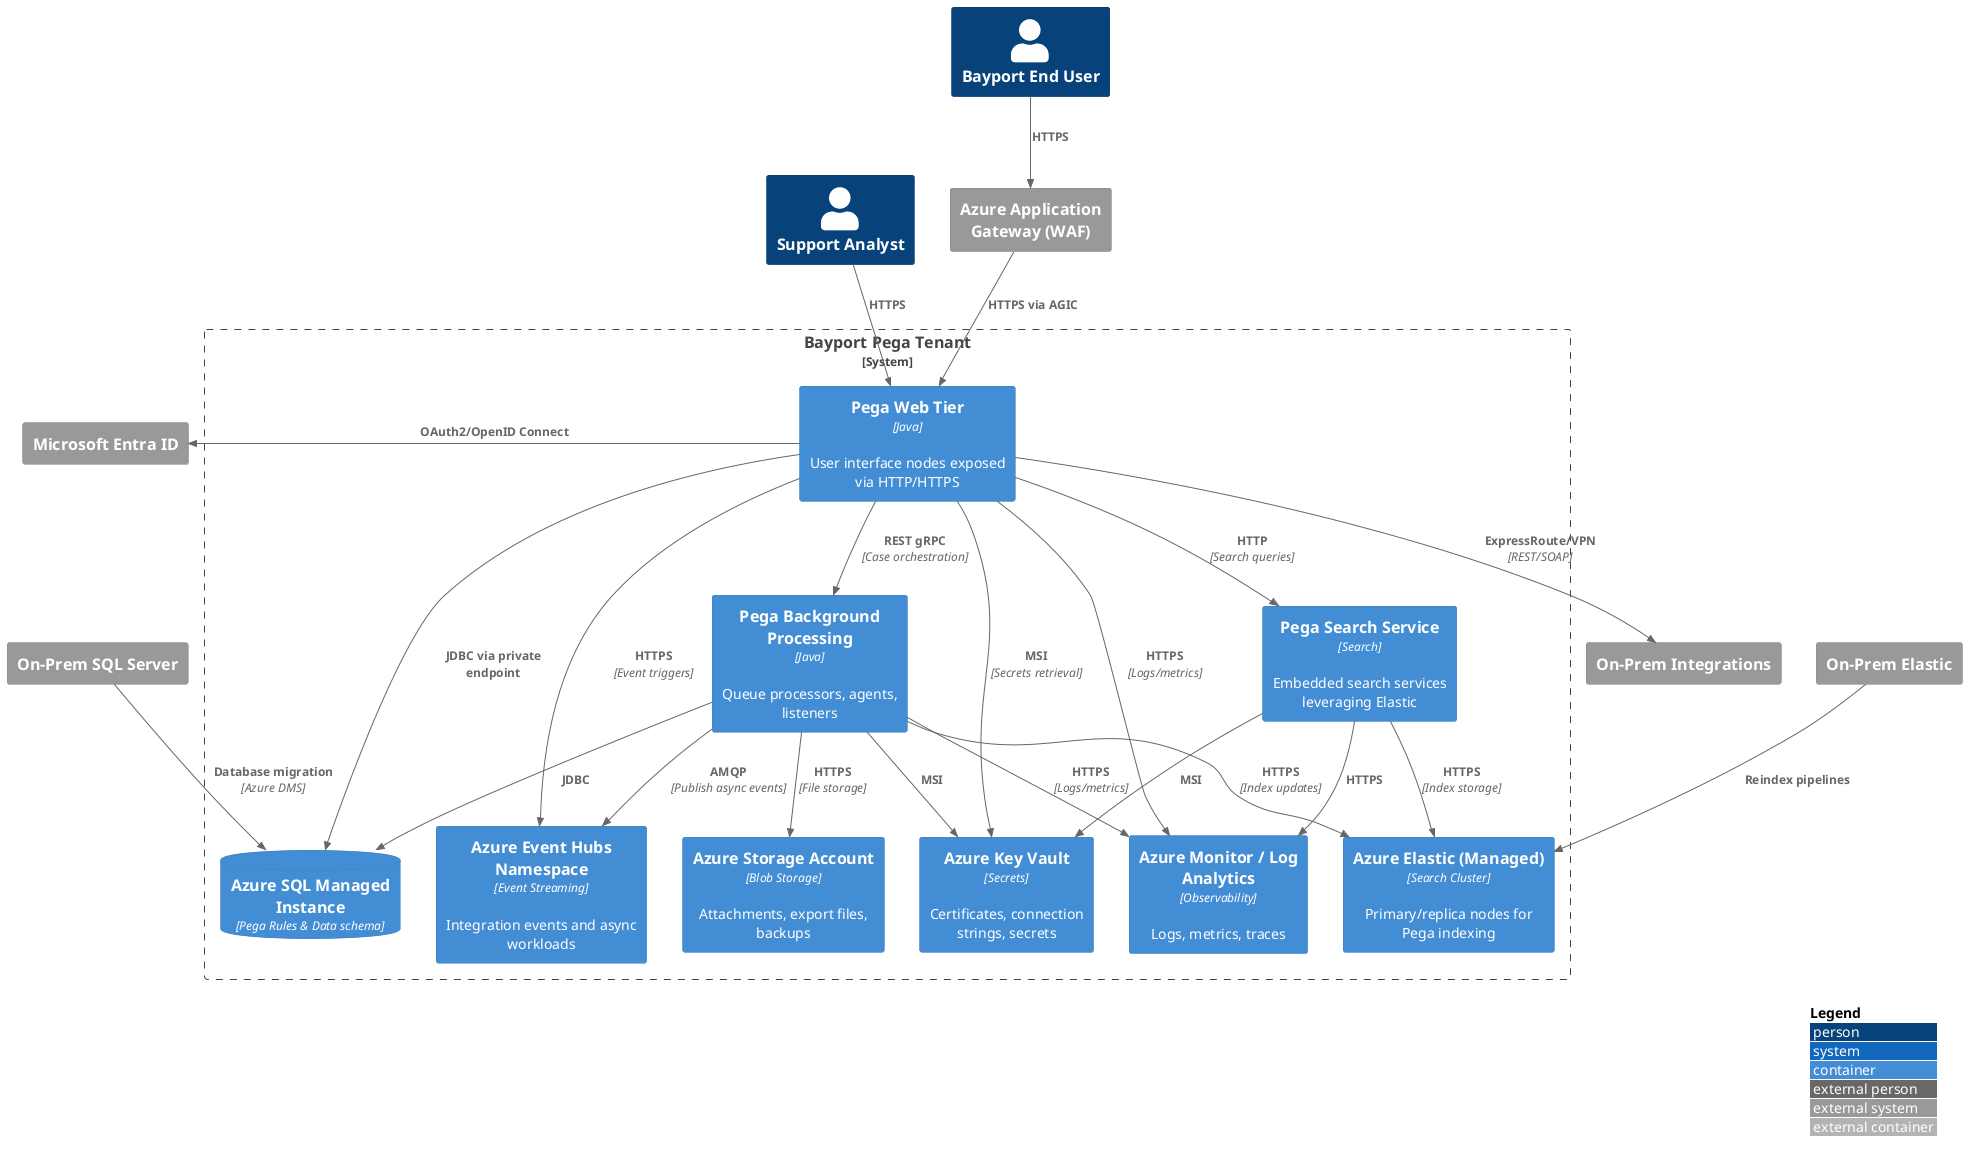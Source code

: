 @startuml
!include <C4/C4_Container>

LAYOUT_WITH_LEGEND()

Person(customer, "Bayport End User")
Person(support, "Support Analyst")
System_Boundary(tenant, "Bayport Pega Tenant") {
    Container(pegaWeb, "Pega Web Tier", "Java", "User interface nodes exposed via HTTP/HTTPS")
    Container(pegaBackground, "Pega Background Processing", "Java", "Queue processors, agents, listeners")
    Container(pegaSearch, "Pega Search Service", "Search", "Embedded search services leveraging Elastic")
    ContainerDb(db, "Azure SQL Managed Instance", "Pega Rules & Data schema")
    Container(searchCluster, "Azure Elastic (Managed)", "Search Cluster", "Primary/replica nodes for Pega indexing")
    Container(eventHubNs, "Azure Event Hubs Namespace", "Event Streaming", "Integration events and async workloads")
    Container(keyVault, "Azure Key Vault", "Secrets", "Certificates, connection strings, secrets")
    Container(observability, "Azure Monitor / Log Analytics", "Observability", "Logs, metrics, traces")
    Container(storage, "Azure Storage Account", "Blob Storage", "Attachments, export files, backups")
}

System_Ext(appGateway, "Azure Application Gateway (WAF)")
System_Ext(azureAd, "Microsoft Entra ID")
System_Ext(onPremSystems, "On-Prem Integrations")
System_Ext(onPremSql, "On-Prem SQL Server")
System_Ext(onPremElastic, "On-Prem Elastic")

Rel(customer, appGateway, "HTTPS")
Rel(appGateway, pegaWeb, "HTTPS via AGIC")
Rel(support, pegaWeb, "HTTPS")
Rel_L(pegaWeb, azureAd, "OAuth2/OpenID Connect")
Rel(pegaWeb, pegaBackground, "REST gRPC", "Case orchestration")
Rel(pegaWeb, pegaSearch, "HTTP", "Search queries")
Rel(pegaBackground, eventHubNs, "AMQP", "Publish async events")
Rel(pegaBackground, db, "JDBC")
Rel(pegaBackground, storage, "HTTPS", "File storage")
Rel(pegaSearch, searchCluster, "HTTPS", "Index storage")
Rel(pegaWeb, db, "JDBC via private endpoint")
Rel(pegaWeb, eventHubNs, "HTTPS", "Event triggers")
Rel(pegaWeb, keyVault, "MSI", "Secrets retrieval")
Rel(pegaBackground, keyVault, "MSI")
Rel(pegaSearch, keyVault, "MSI")
Rel(pegaWeb, observability, "HTTPS", "Logs/metrics")
Rel(pegaBackground, observability, "HTTPS", "Logs/metrics")
Rel(pegaSearch, observability, "HTTPS")
Rel(pegaBackground, searchCluster, "HTTPS", "Index updates")
Rel(pegaWeb, onPremSystems, "ExpressRoute/VPN", "REST/SOAP")
Rel(onPremSql, db, "Database migration", "Azure DMS")
Rel(onPremElastic, searchCluster, "Reindex pipelines")
@enduml
